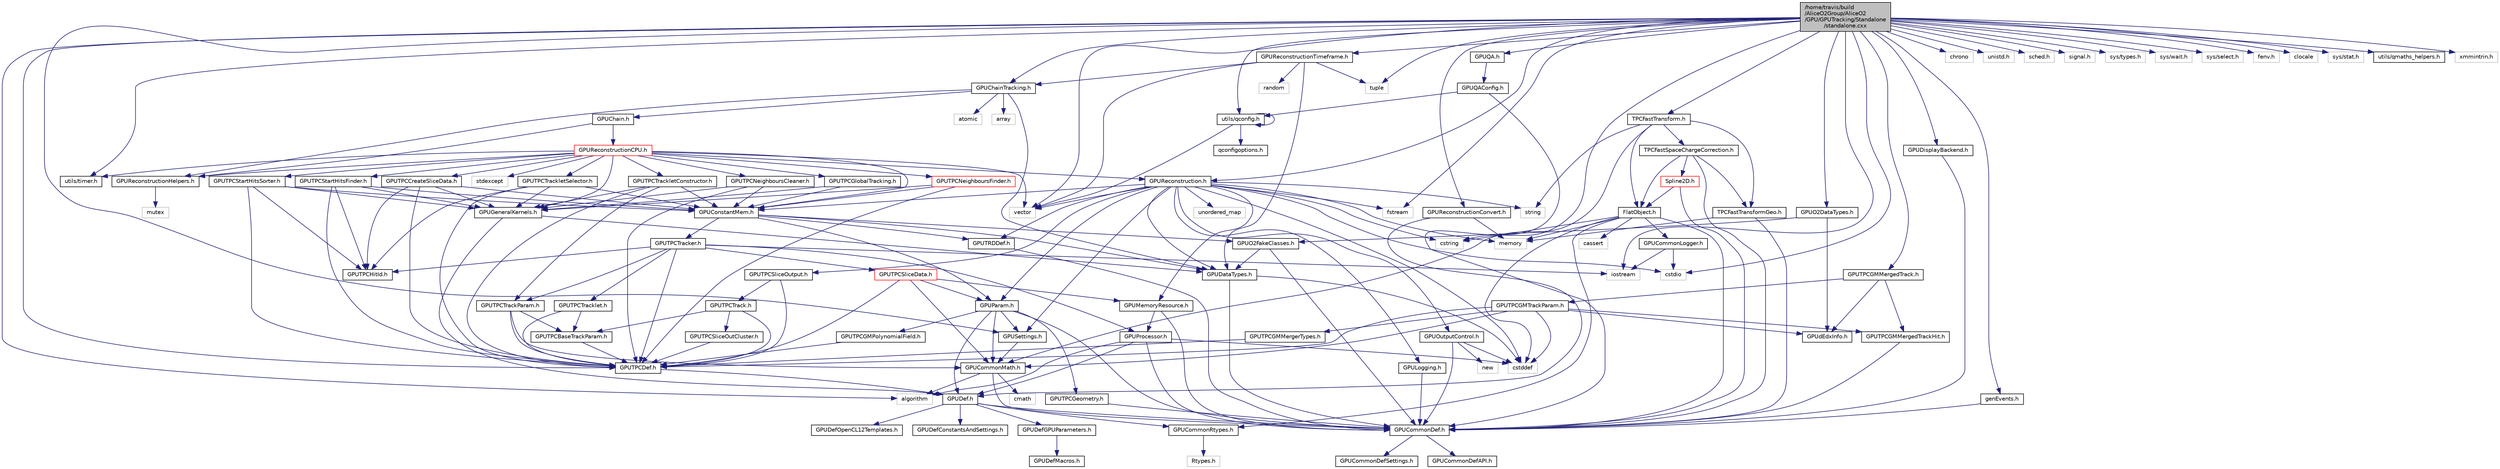 digraph "/home/travis/build/AliceO2Group/AliceO2/GPU/GPUTracking/Standalone/standalone.cxx"
{
 // INTERACTIVE_SVG=YES
  bgcolor="transparent";
  edge [fontname="Helvetica",fontsize="10",labelfontname="Helvetica",labelfontsize="10"];
  node [fontname="Helvetica",fontsize="10",shape=record];
  Node0 [label="/home/travis/build\l/AliceO2Group/AliceO2\l/GPU/GPUTracking/Standalone\l/standalone.cxx",height=0.2,width=0.4,color="black", fillcolor="grey75", style="filled", fontcolor="black"];
  Node0 -> Node1 [color="midnightblue",fontsize="10",style="solid",fontname="Helvetica"];
  Node1 [label="utils/qconfig.h",height=0.2,width=0.4,color="black",URL="$da/d08/qconfig_8h.html"];
  Node1 -> Node2 [color="midnightblue",fontsize="10",style="solid",fontname="Helvetica"];
  Node2 [label="vector",height=0.2,width=0.4,color="grey75"];
  Node1 -> Node3 [color="midnightblue",fontsize="10",style="solid",fontname="Helvetica"];
  Node3 [label="qconfigoptions.h",height=0.2,width=0.4,color="black",URL="$d8/de9/qconfigoptions_8h.html"];
  Node1 -> Node1 [color="midnightblue",fontsize="10",style="solid",fontname="Helvetica"];
  Node0 -> Node4 [color="midnightblue",fontsize="10",style="solid",fontname="Helvetica"];
  Node4 [label="GPUReconstruction.h",height=0.2,width=0.4,color="black",URL="$d2/de8/GPUReconstruction_8h.html"];
  Node4 -> Node5 [color="midnightblue",fontsize="10",style="solid",fontname="Helvetica"];
  Node5 [label="cstddef",height=0.2,width=0.4,color="grey75"];
  Node4 -> Node6 [color="midnightblue",fontsize="10",style="solid",fontname="Helvetica"];
  Node6 [label="cstdio",height=0.2,width=0.4,color="grey75"];
  Node4 -> Node7 [color="midnightblue",fontsize="10",style="solid",fontname="Helvetica"];
  Node7 [label="cstring",height=0.2,width=0.4,color="grey75"];
  Node4 -> Node8 [color="midnightblue",fontsize="10",style="solid",fontname="Helvetica"];
  Node8 [label="string",height=0.2,width=0.4,color="grey75"];
  Node4 -> Node9 [color="midnightblue",fontsize="10",style="solid",fontname="Helvetica"];
  Node9 [label="memory",height=0.2,width=0.4,color="grey75"];
  Node4 -> Node10 [color="midnightblue",fontsize="10",style="solid",fontname="Helvetica"];
  Node10 [label="fstream",height=0.2,width=0.4,color="grey75"];
  Node4 -> Node2 [color="midnightblue",fontsize="10",style="solid",fontname="Helvetica"];
  Node4 -> Node11 [color="midnightblue",fontsize="10",style="solid",fontname="Helvetica"];
  Node11 [label="unordered_map",height=0.2,width=0.4,color="grey75"];
  Node4 -> Node12 [color="midnightblue",fontsize="10",style="solid",fontname="Helvetica"];
  Node12 [label="GPUTRDDef.h",height=0.2,width=0.4,color="black",URL="$d7/d4f/GPUTRDDef_8h.html"];
  Node12 -> Node13 [color="midnightblue",fontsize="10",style="solid",fontname="Helvetica"];
  Node13 [label="GPUCommonDef.h",height=0.2,width=0.4,color="black",URL="$df/d21/GPUCommonDef_8h.html"];
  Node13 -> Node14 [color="midnightblue",fontsize="10",style="solid",fontname="Helvetica"];
  Node14 [label="GPUCommonDefSettings.h",height=0.2,width=0.4,color="black",URL="$d5/d93/GPUCommonDefSettings_8h.html"];
  Node13 -> Node15 [color="midnightblue",fontsize="10",style="solid",fontname="Helvetica"];
  Node15 [label="GPUCommonDefAPI.h",height=0.2,width=0.4,color="black",URL="$da/d5a/GPUCommonDefAPI_8h.html"];
  Node4 -> Node16 [color="midnightblue",fontsize="10",style="solid",fontname="Helvetica"];
  Node16 [label="GPUParam.h",height=0.2,width=0.4,color="black",URL="$df/d13/GPUParam_8h.html"];
  Node16 -> Node13 [color="midnightblue",fontsize="10",style="solid",fontname="Helvetica"];
  Node16 -> Node17 [color="midnightblue",fontsize="10",style="solid",fontname="Helvetica"];
  Node17 [label="GPUCommonMath.h",height=0.2,width=0.4,color="black",URL="$d6/da2/GPUCommonMath_8h.html"];
  Node17 -> Node13 [color="midnightblue",fontsize="10",style="solid",fontname="Helvetica"];
  Node17 -> Node18 [color="midnightblue",fontsize="10",style="solid",fontname="Helvetica"];
  Node18 [label="cmath",height=0.2,width=0.4,color="grey75"];
  Node17 -> Node19 [color="midnightblue",fontsize="10",style="solid",fontname="Helvetica"];
  Node19 [label="algorithm",height=0.2,width=0.4,color="grey75"];
  Node16 -> Node20 [color="midnightblue",fontsize="10",style="solid",fontname="Helvetica"];
  Node20 [label="GPUDef.h",height=0.2,width=0.4,color="black",URL="$d2/d6d/GPUDef_8h.html"];
  Node20 -> Node13 [color="midnightblue",fontsize="10",style="solid",fontname="Helvetica"];
  Node20 -> Node21 [color="midnightblue",fontsize="10",style="solid",fontname="Helvetica"];
  Node21 [label="GPUDefConstantsAndSettings.h",height=0.2,width=0.4,color="black",URL="$d2/d37/GPUDefConstantsAndSettings_8h.html"];
  Node20 -> Node22 [color="midnightblue",fontsize="10",style="solid",fontname="Helvetica"];
  Node22 [label="GPUDefGPUParameters.h",height=0.2,width=0.4,color="black",URL="$dc/de9/GPUDefGPUParameters_8h.html"];
  Node22 -> Node23 [color="midnightblue",fontsize="10",style="solid",fontname="Helvetica"];
  Node23 [label="GPUDefMacros.h",height=0.2,width=0.4,color="black",URL="$d6/dff/GPUDefMacros_8h.html"];
  Node20 -> Node24 [color="midnightblue",fontsize="10",style="solid",fontname="Helvetica"];
  Node24 [label="GPUDefOpenCL12Templates.h",height=0.2,width=0.4,color="black",URL="$d3/d4c/GPUDefOpenCL12Templates_8h.html"];
  Node20 -> Node25 [color="midnightblue",fontsize="10",style="solid",fontname="Helvetica"];
  Node25 [label="GPUCommonRtypes.h",height=0.2,width=0.4,color="black",URL="$d2/d45/GPUCommonRtypes_8h.html"];
  Node25 -> Node26 [color="midnightblue",fontsize="10",style="solid",fontname="Helvetica"];
  Node26 [label="Rtypes.h",height=0.2,width=0.4,color="grey75"];
  Node16 -> Node27 [color="midnightblue",fontsize="10",style="solid",fontname="Helvetica"];
  Node27 [label="GPUSettings.h",height=0.2,width=0.4,color="black",URL="$dd/dc6/GPUSettings_8h.html"];
  Node27 -> Node17 [color="midnightblue",fontsize="10",style="solid",fontname="Helvetica"];
  Node16 -> Node28 [color="midnightblue",fontsize="10",style="solid",fontname="Helvetica"];
  Node28 [label="GPUTPCGeometry.h",height=0.2,width=0.4,color="black",URL="$d6/d1b/GPUTPCGeometry_8h.html"];
  Node28 -> Node13 [color="midnightblue",fontsize="10",style="solid",fontname="Helvetica"];
  Node16 -> Node29 [color="midnightblue",fontsize="10",style="solid",fontname="Helvetica"];
  Node29 [label="GPUTPCGMPolynomialField.h",height=0.2,width=0.4,color="black",URL="$d9/d9c/GPUTPCGMPolynomialField_8h.html"];
  Node29 -> Node30 [color="midnightblue",fontsize="10",style="solid",fontname="Helvetica"];
  Node30 [label="GPUTPCDef.h",height=0.2,width=0.4,color="black",URL="$da/dab/GPUTPCDef_8h.html"];
  Node30 -> Node20 [color="midnightblue",fontsize="10",style="solid",fontname="Helvetica"];
  Node4 -> Node27 [color="midnightblue",fontsize="10",style="solid",fontname="Helvetica"];
  Node4 -> Node31 [color="midnightblue",fontsize="10",style="solid",fontname="Helvetica"];
  Node31 [label="GPUOutputControl.h",height=0.2,width=0.4,color="black",URL="$d5/d5b/GPUOutputControl_8h.html"];
  Node31 -> Node13 [color="midnightblue",fontsize="10",style="solid",fontname="Helvetica"];
  Node31 -> Node5 [color="midnightblue",fontsize="10",style="solid",fontname="Helvetica"];
  Node31 -> Node32 [color="midnightblue",fontsize="10",style="solid",fontname="Helvetica"];
  Node32 [label="new",height=0.2,width=0.4,color="grey75"];
  Node4 -> Node33 [color="midnightblue",fontsize="10",style="solid",fontname="Helvetica"];
  Node33 [label="GPUMemoryResource.h",height=0.2,width=0.4,color="black",URL="$d5/da6/GPUMemoryResource_8h.html"];
  Node33 -> Node13 [color="midnightblue",fontsize="10",style="solid",fontname="Helvetica"];
  Node33 -> Node34 [color="midnightblue",fontsize="10",style="solid",fontname="Helvetica"];
  Node34 [label="GPUProcessor.h",height=0.2,width=0.4,color="black",URL="$d6/d57/GPUProcessor_8h.html"];
  Node34 -> Node13 [color="midnightblue",fontsize="10",style="solid",fontname="Helvetica"];
  Node34 -> Node20 [color="midnightblue",fontsize="10",style="solid",fontname="Helvetica"];
  Node34 -> Node5 [color="midnightblue",fontsize="10",style="solid",fontname="Helvetica"];
  Node34 -> Node19 [color="midnightblue",fontsize="10",style="solid",fontname="Helvetica"];
  Node4 -> Node35 [color="midnightblue",fontsize="10",style="solid",fontname="Helvetica"];
  Node35 [label="GPUConstantMem.h",height=0.2,width=0.4,color="black",URL="$db/df8/GPUConstantMem_8h.html"];
  Node35 -> Node36 [color="midnightblue",fontsize="10",style="solid",fontname="Helvetica"];
  Node36 [label="GPUTPCTracker.h",height=0.2,width=0.4,color="black",URL="$d6/d25/GPUTPCTracker_8h.html"];
  Node36 -> Node30 [color="midnightblue",fontsize="10",style="solid",fontname="Helvetica"];
  Node36 -> Node37 [color="midnightblue",fontsize="10",style="solid",fontname="Helvetica"];
  Node37 [label="iostream",height=0.2,width=0.4,color="grey75"];
  Node36 -> Node38 [color="midnightblue",fontsize="10",style="solid",fontname="Helvetica"];
  Node38 [label="GPUTPCHitId.h",height=0.2,width=0.4,color="black",URL="$dd/d7b/GPUTPCHitId_8h.html"];
  Node36 -> Node39 [color="midnightblue",fontsize="10",style="solid",fontname="Helvetica"];
  Node39 [label="GPUTPCSliceData.h",height=0.2,width=0.4,color="red",URL="$df/d4a/GPUTPCSliceData_8h.html"];
  Node39 -> Node30 [color="midnightblue",fontsize="10",style="solid",fontname="Helvetica"];
  Node39 -> Node17 [color="midnightblue",fontsize="10",style="solid",fontname="Helvetica"];
  Node39 -> Node16 [color="midnightblue",fontsize="10",style="solid",fontname="Helvetica"];
  Node39 -> Node33 [color="midnightblue",fontsize="10",style="solid",fontname="Helvetica"];
  Node36 -> Node42 [color="midnightblue",fontsize="10",style="solid",fontname="Helvetica"];
  Node42 [label="GPUTPCTrackParam.h",height=0.2,width=0.4,color="black",URL="$de/d15/GPUTPCTrackParam_8h.html"];
  Node42 -> Node43 [color="midnightblue",fontsize="10",style="solid",fontname="Helvetica"];
  Node43 [label="GPUTPCBaseTrackParam.h",height=0.2,width=0.4,color="black",URL="$df/d00/GPUTPCBaseTrackParam_8h.html"];
  Node43 -> Node30 [color="midnightblue",fontsize="10",style="solid",fontname="Helvetica"];
  Node42 -> Node30 [color="midnightblue",fontsize="10",style="solid",fontname="Helvetica"];
  Node42 -> Node17 [color="midnightblue",fontsize="10",style="solid",fontname="Helvetica"];
  Node36 -> Node44 [color="midnightblue",fontsize="10",style="solid",fontname="Helvetica"];
  Node44 [label="GPUTPCTracklet.h",height=0.2,width=0.4,color="black",URL="$db/d6e/GPUTPCTracklet_8h.html"];
  Node44 -> Node43 [color="midnightblue",fontsize="10",style="solid",fontname="Helvetica"];
  Node44 -> Node30 [color="midnightblue",fontsize="10",style="solid",fontname="Helvetica"];
  Node36 -> Node34 [color="midnightblue",fontsize="10",style="solid",fontname="Helvetica"];
  Node35 -> Node16 [color="midnightblue",fontsize="10",style="solid",fontname="Helvetica"];
  Node35 -> Node45 [color="midnightblue",fontsize="10",style="solid",fontname="Helvetica"];
  Node45 [label="GPUDataTypes.h",height=0.2,width=0.4,color="black",URL="$d4/dc5/GPUDataTypes_8h.html"];
  Node45 -> Node13 [color="midnightblue",fontsize="10",style="solid",fontname="Helvetica"];
  Node45 -> Node5 [color="midnightblue",fontsize="10",style="solid",fontname="Helvetica"];
  Node35 -> Node12 [color="midnightblue",fontsize="10",style="solid",fontname="Helvetica"];
  Node35 -> Node46 [color="midnightblue",fontsize="10",style="solid",fontname="Helvetica"];
  Node46 [label="GPUO2FakeClasses.h",height=0.2,width=0.4,color="black",URL="$da/d28/GPUO2FakeClasses_8h.html"];
  Node46 -> Node13 [color="midnightblue",fontsize="10",style="solid",fontname="Helvetica"];
  Node46 -> Node45 [color="midnightblue",fontsize="10",style="solid",fontname="Helvetica"];
  Node4 -> Node47 [color="midnightblue",fontsize="10",style="solid",fontname="Helvetica"];
  Node47 [label="GPUTPCSliceOutput.h",height=0.2,width=0.4,color="black",URL="$da/d4b/GPUTPCSliceOutput_8h.html"];
  Node47 -> Node30 [color="midnightblue",fontsize="10",style="solid",fontname="Helvetica"];
  Node47 -> Node48 [color="midnightblue",fontsize="10",style="solid",fontname="Helvetica"];
  Node48 [label="GPUTPCTrack.h",height=0.2,width=0.4,color="black",URL="$d0/d88/GPUTPCTrack_8h.html"];
  Node48 -> Node43 [color="midnightblue",fontsize="10",style="solid",fontname="Helvetica"];
  Node48 -> Node30 [color="midnightblue",fontsize="10",style="solid",fontname="Helvetica"];
  Node48 -> Node49 [color="midnightblue",fontsize="10",style="solid",fontname="Helvetica"];
  Node49 [label="GPUTPCSliceOutCluster.h",height=0.2,width=0.4,color="black",URL="$d2/dd5/GPUTPCSliceOutCluster_8h.html"];
  Node49 -> Node30 [color="midnightblue",fontsize="10",style="solid",fontname="Helvetica"];
  Node4 -> Node45 [color="midnightblue",fontsize="10",style="solid",fontname="Helvetica"];
  Node4 -> Node50 [color="midnightblue",fontsize="10",style="solid",fontname="Helvetica"];
  Node50 [label="GPULogging.h",height=0.2,width=0.4,color="black",URL="$df/ddc/GPULogging_8h.html"];
  Node50 -> Node13 [color="midnightblue",fontsize="10",style="solid",fontname="Helvetica"];
  Node0 -> Node51 [color="midnightblue",fontsize="10",style="solid",fontname="Helvetica"];
  Node51 [label="GPUReconstructionTimeframe.h",height=0.2,width=0.4,color="black",URL="$df/db2/GPUReconstructionTimeframe_8h.html"];
  Node51 -> Node52 [color="midnightblue",fontsize="10",style="solid",fontname="Helvetica"];
  Node52 [label="GPUChainTracking.h",height=0.2,width=0.4,color="black",URL="$db/ded/GPUChainTracking_8h.html"];
  Node52 -> Node53 [color="midnightblue",fontsize="10",style="solid",fontname="Helvetica"];
  Node53 [label="GPUChain.h",height=0.2,width=0.4,color="black",URL="$d3/dbe/GPUChain_8h.html"];
  Node53 -> Node54 [color="midnightblue",fontsize="10",style="solid",fontname="Helvetica"];
  Node54 [label="GPUReconstructionCPU.h",height=0.2,width=0.4,color="red",URL="$dd/dc0/GPUReconstructionCPU_8h.html"];
  Node54 -> Node4 [color="midnightblue",fontsize="10",style="solid",fontname="Helvetica"];
  Node54 -> Node55 [color="midnightblue",fontsize="10",style="solid",fontname="Helvetica"];
  Node55 [label="GPUReconstructionHelpers.h",height=0.2,width=0.4,color="black",URL="$de/d58/GPUReconstructionHelpers_8h.html"];
  Node55 -> Node56 [color="midnightblue",fontsize="10",style="solid",fontname="Helvetica"];
  Node56 [label="mutex",height=0.2,width=0.4,color="grey75"];
  Node54 -> Node35 [color="midnightblue",fontsize="10",style="solid",fontname="Helvetica"];
  Node54 -> Node57 [color="midnightblue",fontsize="10",style="solid",fontname="Helvetica"];
  Node57 [label="stdexcept",height=0.2,width=0.4,color="grey75"];
  Node54 -> Node58 [color="midnightblue",fontsize="10",style="solid",fontname="Helvetica"];
  Node58 [label="utils/timer.h",height=0.2,width=0.4,color="black",URL="$d5/dd0/timer_8h.html"];
  Node54 -> Node2 [color="midnightblue",fontsize="10",style="solid",fontname="Helvetica"];
  Node54 -> Node59 [color="midnightblue",fontsize="10",style="solid",fontname="Helvetica"];
  Node59 [label="GPUGeneralKernels.h",height=0.2,width=0.4,color="black",URL="$d9/de5/GPUGeneralKernels_8h.html"];
  Node59 -> Node20 [color="midnightblue",fontsize="10",style="solid",fontname="Helvetica"];
  Node59 -> Node45 [color="midnightblue",fontsize="10",style="solid",fontname="Helvetica"];
  Node54 -> Node60 [color="midnightblue",fontsize="10",style="solid",fontname="Helvetica"];
  Node60 [label="GPUTPCCreateSliceData.h",height=0.2,width=0.4,color="black",URL="$d3/d5e/GPUTPCCreateSliceData_8h.html"];
  Node60 -> Node30 [color="midnightblue",fontsize="10",style="solid",fontname="Helvetica"];
  Node60 -> Node38 [color="midnightblue",fontsize="10",style="solid",fontname="Helvetica"];
  Node60 -> Node59 [color="midnightblue",fontsize="10",style="solid",fontname="Helvetica"];
  Node60 -> Node35 [color="midnightblue",fontsize="10",style="solid",fontname="Helvetica"];
  Node54 -> Node61 [color="midnightblue",fontsize="10",style="solid",fontname="Helvetica"];
  Node61 [label="GPUTPCNeighboursFinder.h",height=0.2,width=0.4,color="red",URL="$d7/d59/GPUTPCNeighboursFinder_8h.html"];
  Node61 -> Node30 [color="midnightblue",fontsize="10",style="solid",fontname="Helvetica"];
  Node61 -> Node59 [color="midnightblue",fontsize="10",style="solid",fontname="Helvetica"];
  Node61 -> Node35 [color="midnightblue",fontsize="10",style="solid",fontname="Helvetica"];
  Node54 -> Node62 [color="midnightblue",fontsize="10",style="solid",fontname="Helvetica"];
  Node62 [label="GPUTPCNeighboursCleaner.h",height=0.2,width=0.4,color="black",URL="$d5/d70/GPUTPCNeighboursCleaner_8h.html"];
  Node62 -> Node30 [color="midnightblue",fontsize="10",style="solid",fontname="Helvetica"];
  Node62 -> Node59 [color="midnightblue",fontsize="10",style="solid",fontname="Helvetica"];
  Node62 -> Node35 [color="midnightblue",fontsize="10",style="solid",fontname="Helvetica"];
  Node54 -> Node63 [color="midnightblue",fontsize="10",style="solid",fontname="Helvetica"];
  Node63 [label="GPUTPCStartHitsFinder.h",height=0.2,width=0.4,color="black",URL="$d0/d04/GPUTPCStartHitsFinder_8h.html"];
  Node63 -> Node30 [color="midnightblue",fontsize="10",style="solid",fontname="Helvetica"];
  Node63 -> Node38 [color="midnightblue",fontsize="10",style="solid",fontname="Helvetica"];
  Node63 -> Node59 [color="midnightblue",fontsize="10",style="solid",fontname="Helvetica"];
  Node63 -> Node35 [color="midnightblue",fontsize="10",style="solid",fontname="Helvetica"];
  Node54 -> Node64 [color="midnightblue",fontsize="10",style="solid",fontname="Helvetica"];
  Node64 [label="GPUTPCStartHitsSorter.h",height=0.2,width=0.4,color="black",URL="$df/d93/GPUTPCStartHitsSorter_8h.html"];
  Node64 -> Node30 [color="midnightblue",fontsize="10",style="solid",fontname="Helvetica"];
  Node64 -> Node38 [color="midnightblue",fontsize="10",style="solid",fontname="Helvetica"];
  Node64 -> Node59 [color="midnightblue",fontsize="10",style="solid",fontname="Helvetica"];
  Node64 -> Node35 [color="midnightblue",fontsize="10",style="solid",fontname="Helvetica"];
  Node54 -> Node65 [color="midnightblue",fontsize="10",style="solid",fontname="Helvetica"];
  Node65 [label="GPUTPCTrackletConstructor.h",height=0.2,width=0.4,color="black",URL="$de/d72/GPUTPCTrackletConstructor_8h.html"];
  Node65 -> Node30 [color="midnightblue",fontsize="10",style="solid",fontname="Helvetica"];
  Node65 -> Node42 [color="midnightblue",fontsize="10",style="solid",fontname="Helvetica"];
  Node65 -> Node59 [color="midnightblue",fontsize="10",style="solid",fontname="Helvetica"];
  Node65 -> Node35 [color="midnightblue",fontsize="10",style="solid",fontname="Helvetica"];
  Node54 -> Node66 [color="midnightblue",fontsize="10",style="solid",fontname="Helvetica"];
  Node66 [label="GPUTPCTrackletSelector.h",height=0.2,width=0.4,color="black",URL="$d4/d0c/GPUTPCTrackletSelector_8h.html"];
  Node66 -> Node30 [color="midnightblue",fontsize="10",style="solid",fontname="Helvetica"];
  Node66 -> Node38 [color="midnightblue",fontsize="10",style="solid",fontname="Helvetica"];
  Node66 -> Node59 [color="midnightblue",fontsize="10",style="solid",fontname="Helvetica"];
  Node66 -> Node35 [color="midnightblue",fontsize="10",style="solid",fontname="Helvetica"];
  Node54 -> Node67 [color="midnightblue",fontsize="10",style="solid",fontname="Helvetica"];
  Node67 [label="GPUTPCGlobalTracking.h",height=0.2,width=0.4,color="black",URL="$d1/d89/GPUTPCGlobalTracking_8h.html"];
  Node67 -> Node59 [color="midnightblue",fontsize="10",style="solid",fontname="Helvetica"];
  Node67 -> Node35 [color="midnightblue",fontsize="10",style="solid",fontname="Helvetica"];
  Node53 -> Node55 [color="midnightblue",fontsize="10",style="solid",fontname="Helvetica"];
  Node52 -> Node55 [color="midnightblue",fontsize="10",style="solid",fontname="Helvetica"];
  Node52 -> Node45 [color="midnightblue",fontsize="10",style="solid",fontname="Helvetica"];
  Node52 -> Node72 [color="midnightblue",fontsize="10",style="solid",fontname="Helvetica"];
  Node72 [label="atomic",height=0.2,width=0.4,color="grey75"];
  Node52 -> Node73 [color="midnightblue",fontsize="10",style="solid",fontname="Helvetica"];
  Node73 [label="array",height=0.2,width=0.4,color="grey75"];
  Node51 -> Node45 [color="midnightblue",fontsize="10",style="solid",fontname="Helvetica"];
  Node51 -> Node2 [color="midnightblue",fontsize="10",style="solid",fontname="Helvetica"];
  Node51 -> Node74 [color="midnightblue",fontsize="10",style="solid",fontname="Helvetica"];
  Node74 [label="random",height=0.2,width=0.4,color="grey75"];
  Node51 -> Node75 [color="midnightblue",fontsize="10",style="solid",fontname="Helvetica"];
  Node75 [label="tuple",height=0.2,width=0.4,color="grey75"];
  Node0 -> Node76 [color="midnightblue",fontsize="10",style="solid",fontname="Helvetica"];
  Node76 [label="GPUReconstructionConvert.h",height=0.2,width=0.4,color="black",URL="$d1/dfa/GPUReconstructionConvert_8h.html"];
  Node76 -> Node9 [color="midnightblue",fontsize="10",style="solid",fontname="Helvetica"];
  Node76 -> Node20 [color="midnightblue",fontsize="10",style="solid",fontname="Helvetica"];
  Node0 -> Node52 [color="midnightblue",fontsize="10",style="solid",fontname="Helvetica"];
  Node0 -> Node30 [color="midnightblue",fontsize="10",style="solid",fontname="Helvetica"];
  Node0 -> Node77 [color="midnightblue",fontsize="10",style="solid",fontname="Helvetica"];
  Node77 [label="GPUQA.h",height=0.2,width=0.4,color="black",URL="$da/dcc/GPUQA_8h.html"];
  Node77 -> Node78 [color="midnightblue",fontsize="10",style="solid",fontname="Helvetica"];
  Node78 [label="GPUQAConfig.h",height=0.2,width=0.4,color="black",URL="$d8/d93/GPUQAConfig_8h.html"];
  Node78 -> Node13 [color="midnightblue",fontsize="10",style="solid",fontname="Helvetica"];
  Node78 -> Node1 [color="midnightblue",fontsize="10",style="solid",fontname="Helvetica"];
  Node0 -> Node79 [color="midnightblue",fontsize="10",style="solid",fontname="Helvetica"];
  Node79 [label="GPUDisplayBackend.h",height=0.2,width=0.4,color="black",URL="$d7/dba/GPUDisplayBackend_8h.html"];
  Node79 -> Node13 [color="midnightblue",fontsize="10",style="solid",fontname="Helvetica"];
  Node0 -> Node80 [color="midnightblue",fontsize="10",style="solid",fontname="Helvetica"];
  Node80 [label="genEvents.h",height=0.2,width=0.4,color="black",URL="$d7/d2d/genEvents_8h.html"];
  Node80 -> Node13 [color="midnightblue",fontsize="10",style="solid",fontname="Helvetica"];
  Node0 -> Node37 [color="midnightblue",fontsize="10",style="solid",fontname="Helvetica"];
  Node0 -> Node10 [color="midnightblue",fontsize="10",style="solid",fontname="Helvetica"];
  Node0 -> Node6 [color="midnightblue",fontsize="10",style="solid",fontname="Helvetica"];
  Node0 -> Node7 [color="midnightblue",fontsize="10",style="solid",fontname="Helvetica"];
  Node0 -> Node81 [color="midnightblue",fontsize="10",style="solid",fontname="Helvetica"];
  Node81 [label="chrono",height=0.2,width=0.4,color="grey75"];
  Node0 -> Node75 [color="midnightblue",fontsize="10",style="solid",fontname="Helvetica"];
  Node0 -> Node19 [color="midnightblue",fontsize="10",style="solid",fontname="Helvetica"];
  Node0 -> Node82 [color="midnightblue",fontsize="10",style="solid",fontname="Helvetica"];
  Node82 [label="unistd.h",height=0.2,width=0.4,color="grey75"];
  Node0 -> Node83 [color="midnightblue",fontsize="10",style="solid",fontname="Helvetica"];
  Node83 [label="sched.h",height=0.2,width=0.4,color="grey75"];
  Node0 -> Node84 [color="midnightblue",fontsize="10",style="solid",fontname="Helvetica"];
  Node84 [label="signal.h",height=0.2,width=0.4,color="grey75"];
  Node0 -> Node85 [color="midnightblue",fontsize="10",style="solid",fontname="Helvetica"];
  Node85 [label="sys/types.h",height=0.2,width=0.4,color="grey75"];
  Node0 -> Node86 [color="midnightblue",fontsize="10",style="solid",fontname="Helvetica"];
  Node86 [label="sys/wait.h",height=0.2,width=0.4,color="grey75"];
  Node0 -> Node87 [color="midnightblue",fontsize="10",style="solid",fontname="Helvetica"];
  Node87 [label="sys/select.h",height=0.2,width=0.4,color="grey75"];
  Node0 -> Node88 [color="midnightblue",fontsize="10",style="solid",fontname="Helvetica"];
  Node88 [label="fenv.h",height=0.2,width=0.4,color="grey75"];
  Node0 -> Node89 [color="midnightblue",fontsize="10",style="solid",fontname="Helvetica"];
  Node89 [label="clocale",height=0.2,width=0.4,color="grey75"];
  Node0 -> Node90 [color="midnightblue",fontsize="10",style="solid",fontname="Helvetica"];
  Node90 [label="sys/stat.h",height=0.2,width=0.4,color="grey75"];
  Node0 -> Node58 [color="midnightblue",fontsize="10",style="solid",fontname="Helvetica"];
  Node0 -> Node91 [color="midnightblue",fontsize="10",style="solid",fontname="Helvetica"];
  Node91 [label="utils/qmaths_helpers.h",height=0.2,width=0.4,color="black",URL="$db/df7/qmaths__helpers_8h.html"];
  Node0 -> Node92 [color="midnightblue",fontsize="10",style="solid",fontname="Helvetica"];
  Node92 [label="TPCFastTransform.h",height=0.2,width=0.4,color="black",URL="$d4/db1/TPCFastTransform_8h.html",tooltip="Definition of TPCFastTransform class. "];
  Node92 -> Node93 [color="midnightblue",fontsize="10",style="solid",fontname="Helvetica"];
  Node93 [label="FlatObject.h",height=0.2,width=0.4,color="black",URL="$db/dff/FlatObject_8h.html",tooltip="Definition of FlatObject class. "];
  Node93 -> Node5 [color="midnightblue",fontsize="10",style="solid",fontname="Helvetica"];
  Node93 -> Node9 [color="midnightblue",fontsize="10",style="solid",fontname="Helvetica"];
  Node93 -> Node7 [color="midnightblue",fontsize="10",style="solid",fontname="Helvetica"];
  Node93 -> Node94 [color="midnightblue",fontsize="10",style="solid",fontname="Helvetica"];
  Node94 [label="cassert",height=0.2,width=0.4,color="grey75"];
  Node93 -> Node13 [color="midnightblue",fontsize="10",style="solid",fontname="Helvetica"];
  Node93 -> Node25 [color="midnightblue",fontsize="10",style="solid",fontname="Helvetica"];
  Node93 -> Node95 [color="midnightblue",fontsize="10",style="solid",fontname="Helvetica"];
  Node95 [label="GPUCommonLogger.h",height=0.2,width=0.4,color="black",URL="$df/d5b/GPUCommonLogger_8h.html"];
  Node95 -> Node37 [color="midnightblue",fontsize="10",style="solid",fontname="Helvetica"];
  Node95 -> Node6 [color="midnightblue",fontsize="10",style="solid",fontname="Helvetica"];
  Node92 -> Node96 [color="midnightblue",fontsize="10",style="solid",fontname="Helvetica"];
  Node96 [label="TPCFastTransformGeo.h",height=0.2,width=0.4,color="black",URL="$d5/dde/TPCFastTransformGeo_8h.html",tooltip="Definition of TPCFastTransformGeo class. "];
  Node96 -> Node13 [color="midnightblue",fontsize="10",style="solid",fontname="Helvetica"];
  Node96 -> Node9 [color="midnightblue",fontsize="10",style="solid",fontname="Helvetica"];
  Node92 -> Node97 [color="midnightblue",fontsize="10",style="solid",fontname="Helvetica"];
  Node97 [label="TPCFastSpaceChargeCorrection.h",height=0.2,width=0.4,color="black",URL="$d8/d93/TPCFastSpaceChargeCorrection_8h.html",tooltip="Definition of TPCFastSpaceChargeCorrection class. "];
  Node97 -> Node98 [color="midnightblue",fontsize="10",style="solid",fontname="Helvetica"];
  Node98 [label="Spline2D.h",height=0.2,width=0.4,color="red",URL="$dd/d27/Spline2D_8h.html",tooltip="Definition of Spline2D class. "];
  Node98 -> Node93 [color="midnightblue",fontsize="10",style="solid",fontname="Helvetica"];
  Node98 -> Node13 [color="midnightblue",fontsize="10",style="solid",fontname="Helvetica"];
  Node97 -> Node96 [color="midnightblue",fontsize="10",style="solid",fontname="Helvetica"];
  Node97 -> Node93 [color="midnightblue",fontsize="10",style="solid",fontname="Helvetica"];
  Node97 -> Node13 [color="midnightblue",fontsize="10",style="solid",fontname="Helvetica"];
  Node92 -> Node17 [color="midnightblue",fontsize="10",style="solid",fontname="Helvetica"];
  Node92 -> Node8 [color="midnightblue",fontsize="10",style="solid",fontname="Helvetica"];
  Node0 -> Node101 [color="midnightblue",fontsize="10",style="solid",fontname="Helvetica"];
  Node101 [label="GPUTPCGMMergedTrack.h",height=0.2,width=0.4,color="black",URL="$d8/dfd/GPUTPCGMMergedTrack_8h.html"];
  Node101 -> Node102 [color="midnightblue",fontsize="10",style="solid",fontname="Helvetica"];
  Node102 [label="GPUTPCGMTrackParam.h",height=0.2,width=0.4,color="black",URL="$d8/d33/GPUTPCGMTrackParam_8h.html"];
  Node102 -> Node30 [color="midnightblue",fontsize="10",style="solid",fontname="Helvetica"];
  Node102 -> Node103 [color="midnightblue",fontsize="10",style="solid",fontname="Helvetica"];
  Node103 [label="GPUTPCGMMergedTrackHit.h",height=0.2,width=0.4,color="black",URL="$d3/dcc/GPUTPCGMMergedTrackHit_8h.html"];
  Node103 -> Node13 [color="midnightblue",fontsize="10",style="solid",fontname="Helvetica"];
  Node102 -> Node17 [color="midnightblue",fontsize="10",style="solid",fontname="Helvetica"];
  Node102 -> Node104 [color="midnightblue",fontsize="10",style="solid",fontname="Helvetica"];
  Node104 [label="GPUdEdxInfo.h",height=0.2,width=0.4,color="black",URL="$d3/d1f/GPUdEdxInfo_8h.html"];
  Node102 -> Node105 [color="midnightblue",fontsize="10",style="solid",fontname="Helvetica"];
  Node105 [label="GPUTPCGMMergerTypes.h",height=0.2,width=0.4,color="black",URL="$de/d4c/GPUTPCGMMergerTypes_8h.html"];
  Node105 -> Node30 [color="midnightblue",fontsize="10",style="solid",fontname="Helvetica"];
  Node102 -> Node5 [color="midnightblue",fontsize="10",style="solid",fontname="Helvetica"];
  Node101 -> Node103 [color="midnightblue",fontsize="10",style="solid",fontname="Helvetica"];
  Node101 -> Node104 [color="midnightblue",fontsize="10",style="solid",fontname="Helvetica"];
  Node0 -> Node27 [color="midnightblue",fontsize="10",style="solid",fontname="Helvetica"];
  Node0 -> Node2 [color="midnightblue",fontsize="10",style="solid",fontname="Helvetica"];
  Node0 -> Node106 [color="midnightblue",fontsize="10",style="solid",fontname="Helvetica"];
  Node106 [label="xmmintrin.h",height=0.2,width=0.4,color="grey75"];
  Node0 -> Node107 [color="midnightblue",fontsize="10",style="solid",fontname="Helvetica"];
  Node107 [label="GPUO2DataTypes.h",height=0.2,width=0.4,color="black",URL="$d5/d5c/GPUO2DataTypes_8h.html"];
  Node107 -> Node46 [color="midnightblue",fontsize="10",style="solid",fontname="Helvetica"];
  Node107 -> Node104 [color="midnightblue",fontsize="10",style="solid",fontname="Helvetica"];
}
